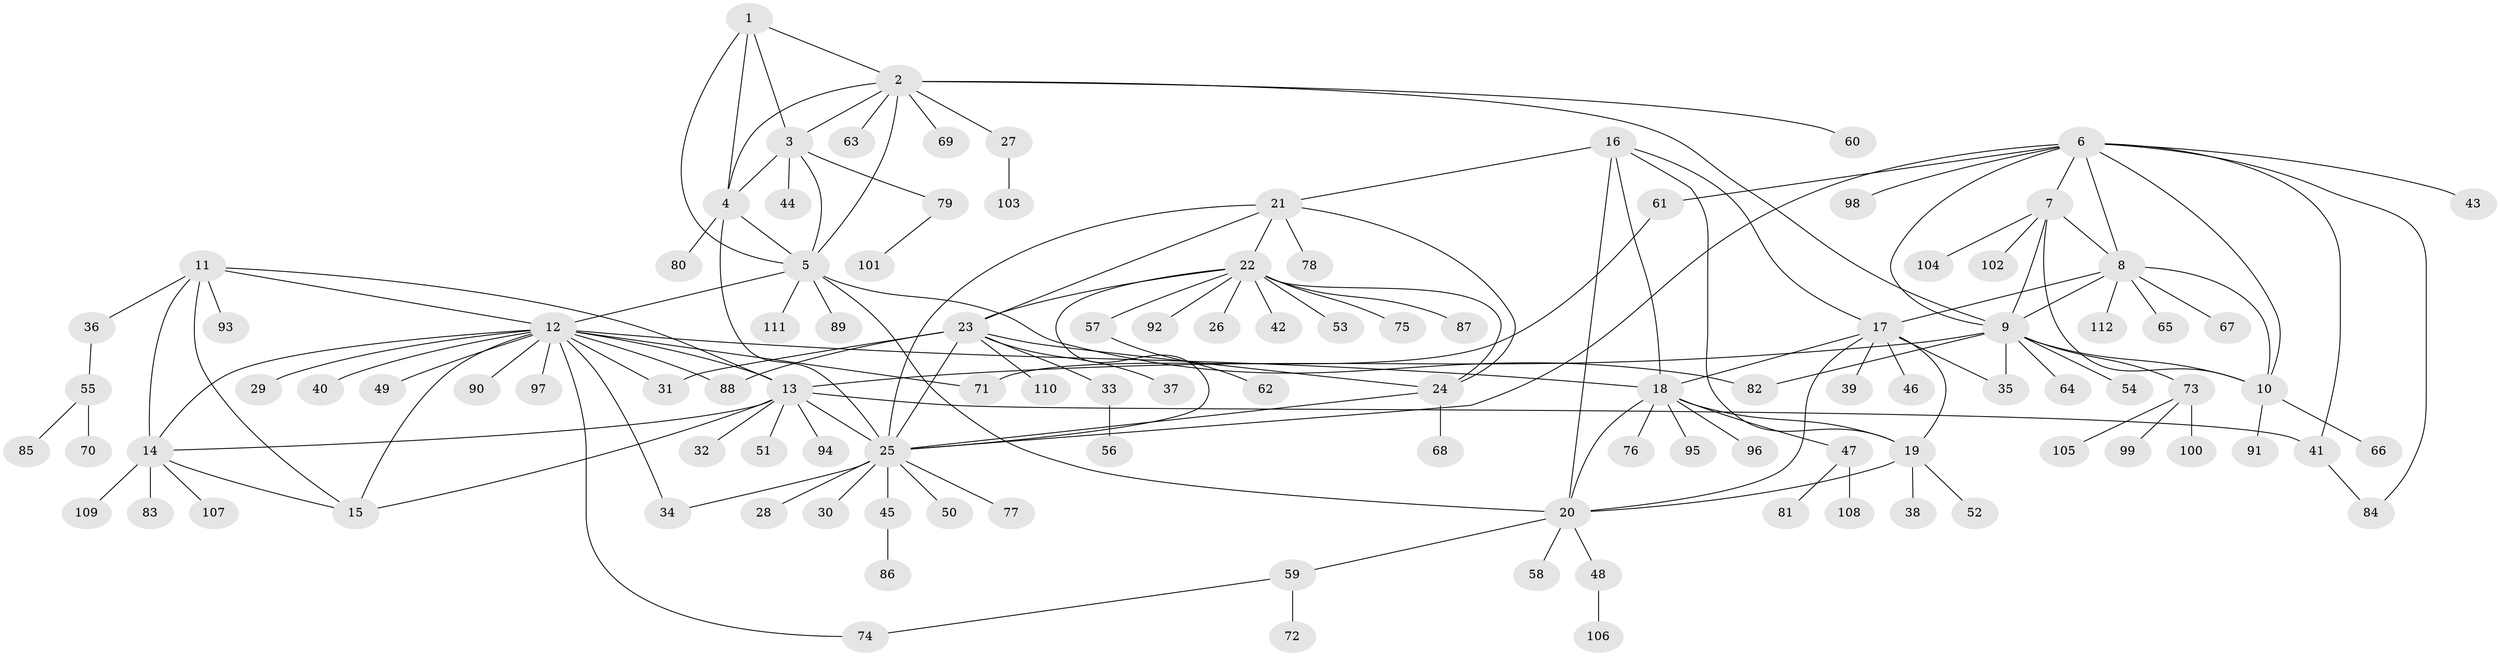 // coarse degree distribution, {5: 0.03529411764705882, 7: 0.058823529411764705, 15: 0.023529411764705882, 10: 0.023529411764705882, 6: 0.011764705882352941, 12: 0.011764705882352941, 3: 0.03529411764705882, 4: 0.023529411764705882, 9: 0.03529411764705882, 1: 0.6588235294117647, 2: 0.08235294117647059}
// Generated by graph-tools (version 1.1) at 2025/52/02/27/25 19:52:20]
// undirected, 112 vertices, 156 edges
graph export_dot {
graph [start="1"]
  node [color=gray90,style=filled];
  1;
  2;
  3;
  4;
  5;
  6;
  7;
  8;
  9;
  10;
  11;
  12;
  13;
  14;
  15;
  16;
  17;
  18;
  19;
  20;
  21;
  22;
  23;
  24;
  25;
  26;
  27;
  28;
  29;
  30;
  31;
  32;
  33;
  34;
  35;
  36;
  37;
  38;
  39;
  40;
  41;
  42;
  43;
  44;
  45;
  46;
  47;
  48;
  49;
  50;
  51;
  52;
  53;
  54;
  55;
  56;
  57;
  58;
  59;
  60;
  61;
  62;
  63;
  64;
  65;
  66;
  67;
  68;
  69;
  70;
  71;
  72;
  73;
  74;
  75;
  76;
  77;
  78;
  79;
  80;
  81;
  82;
  83;
  84;
  85;
  86;
  87;
  88;
  89;
  90;
  91;
  92;
  93;
  94;
  95;
  96;
  97;
  98;
  99;
  100;
  101;
  102;
  103;
  104;
  105;
  106;
  107;
  108;
  109;
  110;
  111;
  112;
  1 -- 2;
  1 -- 3;
  1 -- 4;
  1 -- 5;
  2 -- 3;
  2 -- 4;
  2 -- 5;
  2 -- 9;
  2 -- 27;
  2 -- 60;
  2 -- 63;
  2 -- 69;
  3 -- 4;
  3 -- 5;
  3 -- 44;
  3 -- 79;
  4 -- 5;
  4 -- 25;
  4 -- 80;
  5 -- 12;
  5 -- 20;
  5 -- 82;
  5 -- 89;
  5 -- 111;
  6 -- 7;
  6 -- 8;
  6 -- 9;
  6 -- 10;
  6 -- 25;
  6 -- 41;
  6 -- 43;
  6 -- 61;
  6 -- 84;
  6 -- 98;
  7 -- 8;
  7 -- 9;
  7 -- 10;
  7 -- 102;
  7 -- 104;
  8 -- 9;
  8 -- 10;
  8 -- 17;
  8 -- 65;
  8 -- 67;
  8 -- 112;
  9 -- 10;
  9 -- 13;
  9 -- 35;
  9 -- 54;
  9 -- 64;
  9 -- 73;
  9 -- 82;
  10 -- 66;
  10 -- 91;
  11 -- 12;
  11 -- 13;
  11 -- 14;
  11 -- 15;
  11 -- 36;
  11 -- 93;
  12 -- 13;
  12 -- 14;
  12 -- 15;
  12 -- 18;
  12 -- 29;
  12 -- 31;
  12 -- 34;
  12 -- 40;
  12 -- 49;
  12 -- 71;
  12 -- 74;
  12 -- 88;
  12 -- 90;
  12 -- 97;
  13 -- 14;
  13 -- 15;
  13 -- 25;
  13 -- 32;
  13 -- 41;
  13 -- 51;
  13 -- 94;
  14 -- 15;
  14 -- 83;
  14 -- 107;
  14 -- 109;
  16 -- 17;
  16 -- 18;
  16 -- 19;
  16 -- 20;
  16 -- 21;
  17 -- 18;
  17 -- 19;
  17 -- 20;
  17 -- 35;
  17 -- 39;
  17 -- 46;
  18 -- 19;
  18 -- 20;
  18 -- 47;
  18 -- 76;
  18 -- 95;
  18 -- 96;
  19 -- 20;
  19 -- 38;
  19 -- 52;
  20 -- 48;
  20 -- 58;
  20 -- 59;
  21 -- 22;
  21 -- 23;
  21 -- 24;
  21 -- 25;
  21 -- 78;
  22 -- 23;
  22 -- 24;
  22 -- 25;
  22 -- 26;
  22 -- 42;
  22 -- 53;
  22 -- 57;
  22 -- 75;
  22 -- 87;
  22 -- 92;
  23 -- 24;
  23 -- 25;
  23 -- 31;
  23 -- 33;
  23 -- 37;
  23 -- 88;
  23 -- 110;
  24 -- 25;
  24 -- 68;
  25 -- 28;
  25 -- 30;
  25 -- 34;
  25 -- 45;
  25 -- 50;
  25 -- 77;
  27 -- 103;
  33 -- 56;
  36 -- 55;
  41 -- 84;
  45 -- 86;
  47 -- 81;
  47 -- 108;
  48 -- 106;
  55 -- 70;
  55 -- 85;
  57 -- 62;
  59 -- 72;
  59 -- 74;
  61 -- 71;
  73 -- 99;
  73 -- 100;
  73 -- 105;
  79 -- 101;
}
